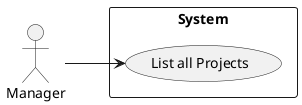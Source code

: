 @startuml

left to right direction
actor "Manager" as fc
rectangle System {
  usecase "List all Projects" as UC1
}
fc --> UC1

@enduml